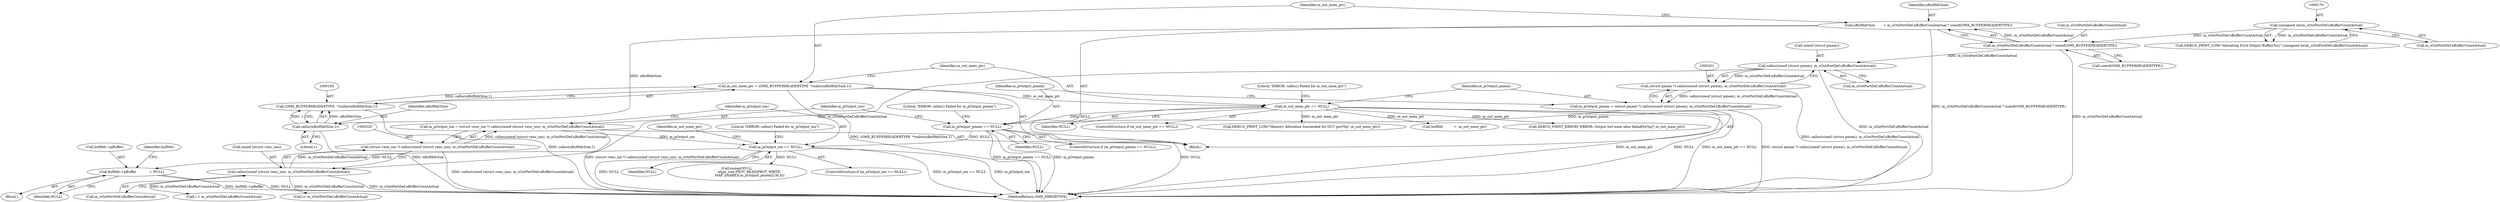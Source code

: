 digraph "0_Android_89913d7df36dbeb458ce165856bd6505a2ec647d_0@pointer" {
"1000290" [label="(Call,bufHdr->pBuffer            = NULL)"];
"1000228" [label="(Call,m_pOutput_ion == NULL)"];
"1000217" [label="(Call,m_pOutput_ion = (struct venc_ion *) calloc(sizeof (struct venc_ion), m_sOutPortDef.nBufferCountActual))"];
"1000219" [label="(Call,(struct venc_ion *) calloc(sizeof (struct venc_ion), m_sOutPortDef.nBufferCountActual))"];
"1000221" [label="(Call,calloc(sizeof (struct venc_ion), m_sOutPortDef.nBufferCountActual))"];
"1000202" [label="(Call,calloc(sizeof (struct pmem), m_sOutPortDef.nBufferCountActual))"];
"1000176" [label="(Call,m_sOutPortDef.nBufferCountActual * sizeof(OMX_BUFFERHEADERTYPE))"];
"1000169" [label="(Call,(unsigned int)m_sOutPortDef.nBufferCountActual)"];
"1000209" [label="(Call,m_pOutput_pmem == NULL)"];
"1000198" [label="(Call,m_pOutput_pmem = (struct pmem *) calloc(sizeof (struct pmem), m_sOutPortDef.nBufferCountActual))"];
"1000200" [label="(Call,(struct pmem *) calloc(sizeof (struct pmem), m_sOutPortDef.nBufferCountActual))"];
"1000190" [label="(Call,m_out_mem_ptr == NULL)"];
"1000182" [label="(Call,m_out_mem_ptr = (OMX_BUFFERHEADERTYPE  *)calloc(nBufHdrSize,1))"];
"1000184" [label="(Call,(OMX_BUFFERHEADERTYPE  *)calloc(nBufHdrSize,1))"];
"1000186" [label="(Call,calloc(nBufHdrSize,1))"];
"1000174" [label="(Call,nBufHdrSize        = m_sOutPortDef.nBufferCountActual * sizeof(OMX_BUFFERHEADERTYPE))"];
"1000203" [label="(Call,sizeof (struct pmem))"];
"1000183" [label="(Identifier,m_out_mem_ptr)"];
"1000169" [label="(Call,(unsigned int)m_sOutPortDef.nBufferCountActual)"];
"1000174" [label="(Call,nBufHdrSize        = m_sOutPortDef.nBufferCountActual * sizeof(OMX_BUFFERHEADERTYPE))"];
"1000493" [label="(Call,mmap(NULL,\n                        align_size,PROT_READ|PROT_WRITE,\n                        MAP_SHARED,m_pOutput_pmem[i].fd,0))"];
"1000186" [label="(Call,calloc(nBufHdrSize,1))"];
"1000218" [label="(Identifier,m_pOutput_ion)"];
"1000296" [label="(Identifier,bufHdr)"];
"1000176" [label="(Call,m_sOutPortDef.nBufferCountActual * sizeof(OMX_BUFFERHEADERTYPE))"];
"1000344" [label="(Call,i< m_sOutPortDef.nBufferCountActual)"];
"1000167" [label="(Call,DEBUG_PRINT_LOW(\"Allocating First Output Buffer(%u)\",(unsigned int)m_sOutPortDef.nBufferCountActual))"];
"1000205" [label="(Call,m_sOutPortDef.nBufferCountActual)"];
"1000190" [label="(Call,m_out_mem_ptr == NULL)"];
"1000191" [label="(Identifier,m_out_mem_ptr)"];
"1000239" [label="(Call,bufHdr          =  m_out_mem_ptr)"];
"1000210" [label="(Identifier,m_pOutput_pmem)"];
"1000334" [label="(Call,DEBUG_PRINT_ERROR(\"ERROR: Output buf mem alloc failed[0x%p]\",m_out_mem_ptr))"];
"1000291" [label="(Call,bufHdr->pBuffer)"];
"1000233" [label="(Literal,\"ERROR: calloc() Failed for m_pOutput_ion\")"];
"1000219" [label="(Call,(struct venc_ion *) calloc(sizeof (struct venc_ion), m_sOutPortDef.nBufferCountActual))"];
"1000202" [label="(Call,calloc(sizeof (struct pmem), m_sOutPortDef.nBufferCountActual))"];
"1000646" [label="(MethodReturn,OMX_ERRORTYPE)"];
"1000180" [label="(Call,sizeof(OMX_BUFFERHEADERTYPE))"];
"1000159" [label="(Block,)"];
"1000192" [label="(Identifier,NULL)"];
"1000175" [label="(Identifier,nBufHdrSize)"];
"1000229" [label="(Identifier,m_pOutput_ion)"];
"1000237" [label="(Identifier,m_out_mem_ptr)"];
"1000222" [label="(Call,sizeof (struct venc_ion))"];
"1000198" [label="(Call,m_pOutput_pmem = (struct pmem *) calloc(sizeof (struct pmem), m_sOutPortDef.nBufferCountActual))"];
"1000189" [label="(ControlStructure,if (m_out_mem_ptr == NULL))"];
"1000242" [label="(Call,DEBUG_PRINT_LOW(\"Memory Allocation Succeeded for OUT port%p\",m_out_mem_ptr))"];
"1000184" [label="(Call,(OMX_BUFFERHEADERTYPE  *)calloc(nBufHdrSize,1))"];
"1000221" [label="(Call,calloc(sizeof (struct venc_ion), m_sOutPortDef.nBufferCountActual))"];
"1000200" [label="(Call,(struct pmem *) calloc(sizeof (struct pmem), m_sOutPortDef.nBufferCountActual))"];
"1000256" [label="(Block,)"];
"1000294" [label="(Identifier,NULL)"];
"1000227" [label="(ControlStructure,if (m_pOutput_ion == NULL))"];
"1000199" [label="(Identifier,m_pOutput_pmem)"];
"1000208" [label="(ControlStructure,if (m_pOutput_pmem == NULL))"];
"1000228" [label="(Call,m_pOutput_ion == NULL)"];
"1000224" [label="(Call,m_sOutPortDef.nBufferCountActual)"];
"1000230" [label="(Identifier,NULL)"];
"1000177" [label="(Call,m_sOutPortDef.nBufferCountActual)"];
"1000195" [label="(Literal,\"ERROR: calloc() Failed for m_out_mem_ptr\")"];
"1000217" [label="(Call,m_pOutput_ion = (struct venc_ion *) calloc(sizeof (struct venc_ion), m_sOutPortDef.nBufferCountActual))"];
"1000249" [label="(Call,i < m_sOutPortDef.nBufferCountActual)"];
"1000182" [label="(Call,m_out_mem_ptr = (OMX_BUFFERHEADERTYPE  *)calloc(nBufHdrSize,1))"];
"1000211" [label="(Identifier,NULL)"];
"1000188" [label="(Literal,1)"];
"1000209" [label="(Call,m_pOutput_pmem == NULL)"];
"1000214" [label="(Literal,\"ERROR: calloc() Failed for m_pOutput_pmem\")"];
"1000187" [label="(Identifier,nBufHdrSize)"];
"1000171" [label="(Call,m_sOutPortDef.nBufferCountActual)"];
"1000290" [label="(Call,bufHdr->pBuffer            = NULL)"];
"1000290" -> "1000256"  [label="AST: "];
"1000290" -> "1000294"  [label="CFG: "];
"1000291" -> "1000290"  [label="AST: "];
"1000294" -> "1000290"  [label="AST: "];
"1000296" -> "1000290"  [label="CFG: "];
"1000290" -> "1000646"  [label="DDG: bufHdr->pBuffer"];
"1000290" -> "1000646"  [label="DDG: NULL"];
"1000228" -> "1000290"  [label="DDG: NULL"];
"1000228" -> "1000227"  [label="AST: "];
"1000228" -> "1000230"  [label="CFG: "];
"1000229" -> "1000228"  [label="AST: "];
"1000230" -> "1000228"  [label="AST: "];
"1000233" -> "1000228"  [label="CFG: "];
"1000237" -> "1000228"  [label="CFG: "];
"1000228" -> "1000646"  [label="DDG: m_pOutput_ion == NULL"];
"1000228" -> "1000646"  [label="DDG: m_pOutput_ion"];
"1000228" -> "1000646"  [label="DDG: NULL"];
"1000217" -> "1000228"  [label="DDG: m_pOutput_ion"];
"1000209" -> "1000228"  [label="DDG: NULL"];
"1000228" -> "1000493"  [label="DDG: NULL"];
"1000217" -> "1000159"  [label="AST: "];
"1000217" -> "1000219"  [label="CFG: "];
"1000218" -> "1000217"  [label="AST: "];
"1000219" -> "1000217"  [label="AST: "];
"1000229" -> "1000217"  [label="CFG: "];
"1000217" -> "1000646"  [label="DDG: (struct venc_ion *) calloc(sizeof (struct venc_ion), m_sOutPortDef.nBufferCountActual)"];
"1000219" -> "1000217"  [label="DDG: calloc(sizeof (struct venc_ion), m_sOutPortDef.nBufferCountActual)"];
"1000219" -> "1000221"  [label="CFG: "];
"1000220" -> "1000219"  [label="AST: "];
"1000221" -> "1000219"  [label="AST: "];
"1000219" -> "1000646"  [label="DDG: calloc(sizeof (struct venc_ion), m_sOutPortDef.nBufferCountActual)"];
"1000221" -> "1000219"  [label="DDG: m_sOutPortDef.nBufferCountActual"];
"1000221" -> "1000224"  [label="CFG: "];
"1000222" -> "1000221"  [label="AST: "];
"1000224" -> "1000221"  [label="AST: "];
"1000221" -> "1000646"  [label="DDG: m_sOutPortDef.nBufferCountActual"];
"1000202" -> "1000221"  [label="DDG: m_sOutPortDef.nBufferCountActual"];
"1000221" -> "1000249"  [label="DDG: m_sOutPortDef.nBufferCountActual"];
"1000221" -> "1000344"  [label="DDG: m_sOutPortDef.nBufferCountActual"];
"1000202" -> "1000200"  [label="AST: "];
"1000202" -> "1000205"  [label="CFG: "];
"1000203" -> "1000202"  [label="AST: "];
"1000205" -> "1000202"  [label="AST: "];
"1000200" -> "1000202"  [label="CFG: "];
"1000202" -> "1000646"  [label="DDG: m_sOutPortDef.nBufferCountActual"];
"1000202" -> "1000200"  [label="DDG: m_sOutPortDef.nBufferCountActual"];
"1000176" -> "1000202"  [label="DDG: m_sOutPortDef.nBufferCountActual"];
"1000176" -> "1000174"  [label="AST: "];
"1000176" -> "1000180"  [label="CFG: "];
"1000177" -> "1000176"  [label="AST: "];
"1000180" -> "1000176"  [label="AST: "];
"1000174" -> "1000176"  [label="CFG: "];
"1000176" -> "1000646"  [label="DDG: m_sOutPortDef.nBufferCountActual"];
"1000176" -> "1000174"  [label="DDG: m_sOutPortDef.nBufferCountActual"];
"1000169" -> "1000176"  [label="DDG: m_sOutPortDef.nBufferCountActual"];
"1000169" -> "1000167"  [label="AST: "];
"1000169" -> "1000171"  [label="CFG: "];
"1000170" -> "1000169"  [label="AST: "];
"1000171" -> "1000169"  [label="AST: "];
"1000167" -> "1000169"  [label="CFG: "];
"1000169" -> "1000167"  [label="DDG: m_sOutPortDef.nBufferCountActual"];
"1000209" -> "1000208"  [label="AST: "];
"1000209" -> "1000211"  [label="CFG: "];
"1000210" -> "1000209"  [label="AST: "];
"1000211" -> "1000209"  [label="AST: "];
"1000214" -> "1000209"  [label="CFG: "];
"1000218" -> "1000209"  [label="CFG: "];
"1000209" -> "1000646"  [label="DDG: m_pOutput_pmem == NULL"];
"1000209" -> "1000646"  [label="DDG: m_pOutput_pmem"];
"1000209" -> "1000646"  [label="DDG: NULL"];
"1000198" -> "1000209"  [label="DDG: m_pOutput_pmem"];
"1000190" -> "1000209"  [label="DDG: NULL"];
"1000198" -> "1000159"  [label="AST: "];
"1000198" -> "1000200"  [label="CFG: "];
"1000199" -> "1000198"  [label="AST: "];
"1000200" -> "1000198"  [label="AST: "];
"1000210" -> "1000198"  [label="CFG: "];
"1000198" -> "1000646"  [label="DDG: (struct pmem *) calloc(sizeof (struct pmem), m_sOutPortDef.nBufferCountActual)"];
"1000200" -> "1000198"  [label="DDG: calloc(sizeof (struct pmem), m_sOutPortDef.nBufferCountActual)"];
"1000201" -> "1000200"  [label="AST: "];
"1000200" -> "1000646"  [label="DDG: calloc(sizeof (struct pmem), m_sOutPortDef.nBufferCountActual)"];
"1000190" -> "1000189"  [label="AST: "];
"1000190" -> "1000192"  [label="CFG: "];
"1000191" -> "1000190"  [label="AST: "];
"1000192" -> "1000190"  [label="AST: "];
"1000195" -> "1000190"  [label="CFG: "];
"1000199" -> "1000190"  [label="CFG: "];
"1000190" -> "1000646"  [label="DDG: m_out_mem_ptr == NULL"];
"1000190" -> "1000646"  [label="DDG: m_out_mem_ptr"];
"1000190" -> "1000646"  [label="DDG: NULL"];
"1000182" -> "1000190"  [label="DDG: m_out_mem_ptr"];
"1000190" -> "1000239"  [label="DDG: m_out_mem_ptr"];
"1000190" -> "1000242"  [label="DDG: m_out_mem_ptr"];
"1000190" -> "1000334"  [label="DDG: m_out_mem_ptr"];
"1000182" -> "1000159"  [label="AST: "];
"1000182" -> "1000184"  [label="CFG: "];
"1000183" -> "1000182"  [label="AST: "];
"1000184" -> "1000182"  [label="AST: "];
"1000191" -> "1000182"  [label="CFG: "];
"1000182" -> "1000646"  [label="DDG: (OMX_BUFFERHEADERTYPE  *)calloc(nBufHdrSize,1)"];
"1000184" -> "1000182"  [label="DDG: calloc(nBufHdrSize,1)"];
"1000184" -> "1000186"  [label="CFG: "];
"1000185" -> "1000184"  [label="AST: "];
"1000186" -> "1000184"  [label="AST: "];
"1000184" -> "1000646"  [label="DDG: calloc(nBufHdrSize,1)"];
"1000186" -> "1000184"  [label="DDG: nBufHdrSize"];
"1000186" -> "1000184"  [label="DDG: 1"];
"1000186" -> "1000188"  [label="CFG: "];
"1000187" -> "1000186"  [label="AST: "];
"1000188" -> "1000186"  [label="AST: "];
"1000186" -> "1000646"  [label="DDG: nBufHdrSize"];
"1000174" -> "1000186"  [label="DDG: nBufHdrSize"];
"1000174" -> "1000159"  [label="AST: "];
"1000175" -> "1000174"  [label="AST: "];
"1000183" -> "1000174"  [label="CFG: "];
"1000174" -> "1000646"  [label="DDG: m_sOutPortDef.nBufferCountActual * sizeof(OMX_BUFFERHEADERTYPE)"];
}
